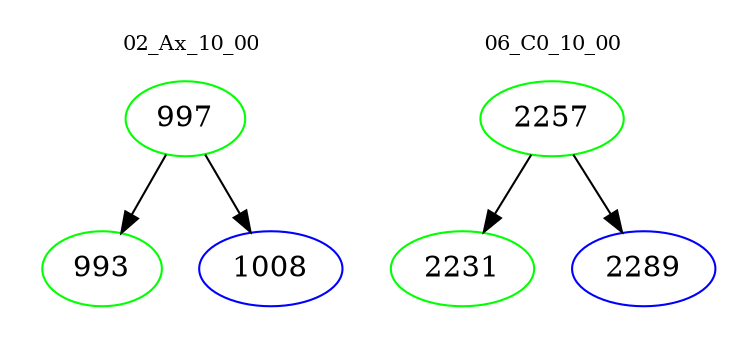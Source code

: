 digraph{
subgraph cluster_0 {
color = white
label = "02_Ax_10_00";
fontsize=10;
T0_997 [label="997", color="green"]
T0_997 -> T0_993 [color="black"]
T0_993 [label="993", color="green"]
T0_997 -> T0_1008 [color="black"]
T0_1008 [label="1008", color="blue"]
}
subgraph cluster_1 {
color = white
label = "06_C0_10_00";
fontsize=10;
T1_2257 [label="2257", color="green"]
T1_2257 -> T1_2231 [color="black"]
T1_2231 [label="2231", color="green"]
T1_2257 -> T1_2289 [color="black"]
T1_2289 [label="2289", color="blue"]
}
}
